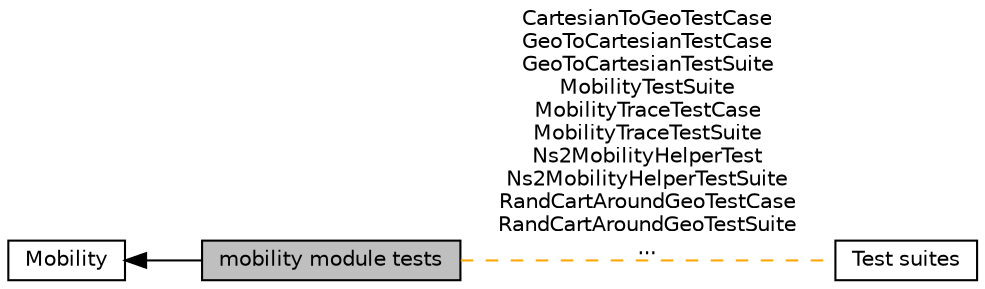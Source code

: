 digraph "mobility module tests"
{
  edge [fontname="Helvetica",fontsize="10",labelfontname="Helvetica",labelfontsize="10"];
  node [fontname="Helvetica",fontsize="10",shape=box];
  rankdir=LR;
  Node2 [label="Mobility",height=0.2,width=0.4,color="black", fillcolor="white", style="filled",URL="$group__mobility.html",tooltip="The mobility support includes:"];
  Node3 [label="Test suites",height=0.2,width=0.4,color="black", fillcolor="white", style="filled",URL="$group__tests.html",tooltip="All test suites."];
  Node1 [label="mobility module tests",height=0.2,width=0.4,color="black", fillcolor="grey75", style="filled", fontcolor="black",tooltip=" "];
  Node2->Node1 [shape=plaintext, dir="back", style="solid"];
  Node1->Node3 [shape=plaintext, label="CartesianToGeoTestCase\nGeoToCartesianTestCase\nGeoToCartesianTestSuite\nMobilityTestSuite\nMobilityTraceTestCase\nMobilityTraceTestSuite\nNs2MobilityHelperTest\nNs2MobilityHelperTestSuite\nRandCartAroundGeoTestCase\nRandCartAroundGeoTestSuite\n...", color="orange", dir="none", style="dashed"];
}
